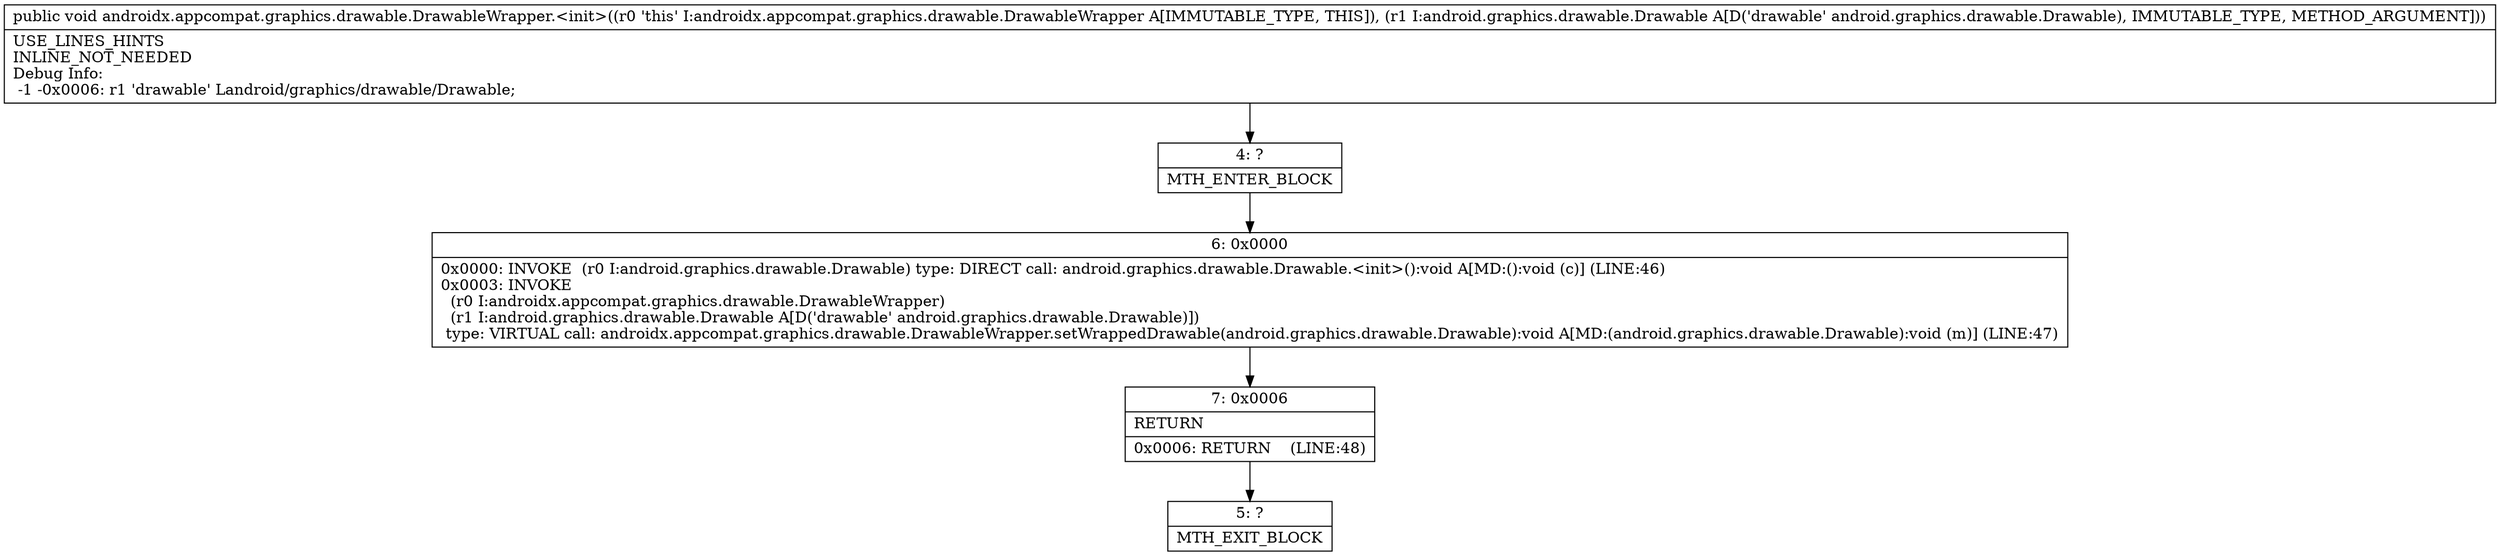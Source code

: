 digraph "CFG forandroidx.appcompat.graphics.drawable.DrawableWrapper.\<init\>(Landroid\/graphics\/drawable\/Drawable;)V" {
Node_4 [shape=record,label="{4\:\ ?|MTH_ENTER_BLOCK\l}"];
Node_6 [shape=record,label="{6\:\ 0x0000|0x0000: INVOKE  (r0 I:android.graphics.drawable.Drawable) type: DIRECT call: android.graphics.drawable.Drawable.\<init\>():void A[MD:():void (c)] (LINE:46)\l0x0003: INVOKE  \l  (r0 I:androidx.appcompat.graphics.drawable.DrawableWrapper)\l  (r1 I:android.graphics.drawable.Drawable A[D('drawable' android.graphics.drawable.Drawable)])\l type: VIRTUAL call: androidx.appcompat.graphics.drawable.DrawableWrapper.setWrappedDrawable(android.graphics.drawable.Drawable):void A[MD:(android.graphics.drawable.Drawable):void (m)] (LINE:47)\l}"];
Node_7 [shape=record,label="{7\:\ 0x0006|RETURN\l|0x0006: RETURN    (LINE:48)\l}"];
Node_5 [shape=record,label="{5\:\ ?|MTH_EXIT_BLOCK\l}"];
MethodNode[shape=record,label="{public void androidx.appcompat.graphics.drawable.DrawableWrapper.\<init\>((r0 'this' I:androidx.appcompat.graphics.drawable.DrawableWrapper A[IMMUTABLE_TYPE, THIS]), (r1 I:android.graphics.drawable.Drawable A[D('drawable' android.graphics.drawable.Drawable), IMMUTABLE_TYPE, METHOD_ARGUMENT]))  | USE_LINES_HINTS\lINLINE_NOT_NEEDED\lDebug Info:\l  \-1 \-0x0006: r1 'drawable' Landroid\/graphics\/drawable\/Drawable;\l}"];
MethodNode -> Node_4;Node_4 -> Node_6;
Node_6 -> Node_7;
Node_7 -> Node_5;
}

